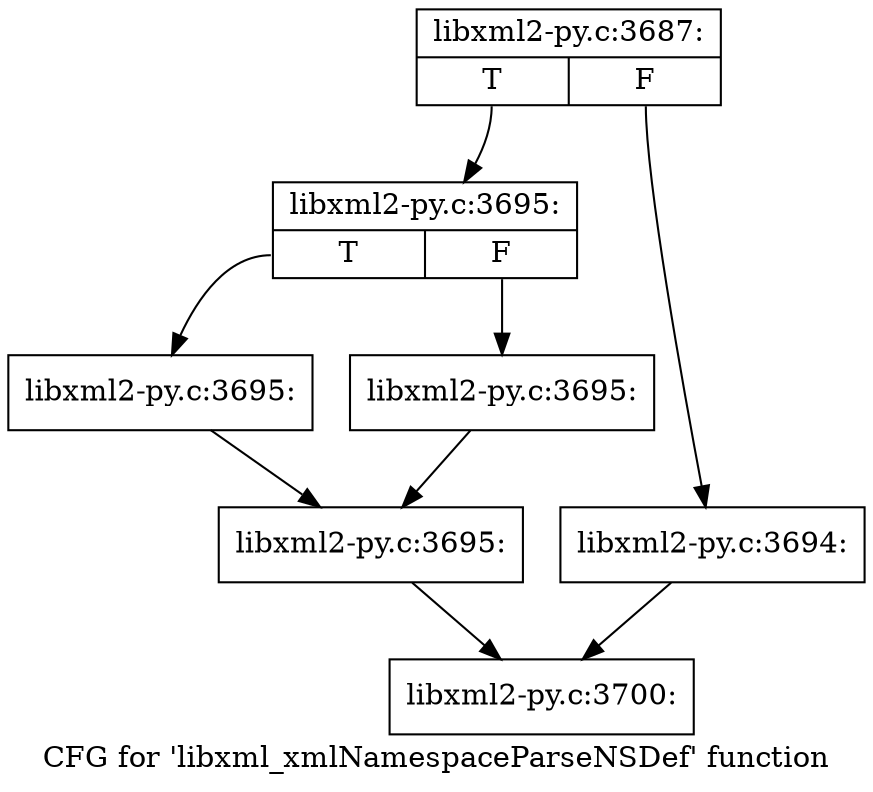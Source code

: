 digraph "CFG for 'libxml_xmlNamespaceParseNSDef' function" {
	label="CFG for 'libxml_xmlNamespaceParseNSDef' function";

	Node0x36f94f0 [shape=record,label="{libxml2-py.c:3687:|{<s0>T|<s1>F}}"];
	Node0x36f94f0:s0 -> Node0x36fa7d0;
	Node0x36f94f0:s1 -> Node0x36fa780;
	Node0x36fa780 [shape=record,label="{libxml2-py.c:3694:}"];
	Node0x36fa780 -> Node0x36f8c20;
	Node0x36fa7d0 [shape=record,label="{libxml2-py.c:3695:|{<s0>T|<s1>F}}"];
	Node0x36fa7d0:s0 -> Node0x36fb000;
	Node0x36fa7d0:s1 -> Node0x36fb050;
	Node0x36fb000 [shape=record,label="{libxml2-py.c:3695:}"];
	Node0x36fb000 -> Node0x36fb0a0;
	Node0x36fb050 [shape=record,label="{libxml2-py.c:3695:}"];
	Node0x36fb050 -> Node0x36fb0a0;
	Node0x36fb0a0 [shape=record,label="{libxml2-py.c:3695:}"];
	Node0x36fb0a0 -> Node0x36f8c20;
	Node0x36f8c20 [shape=record,label="{libxml2-py.c:3700:}"];
}
